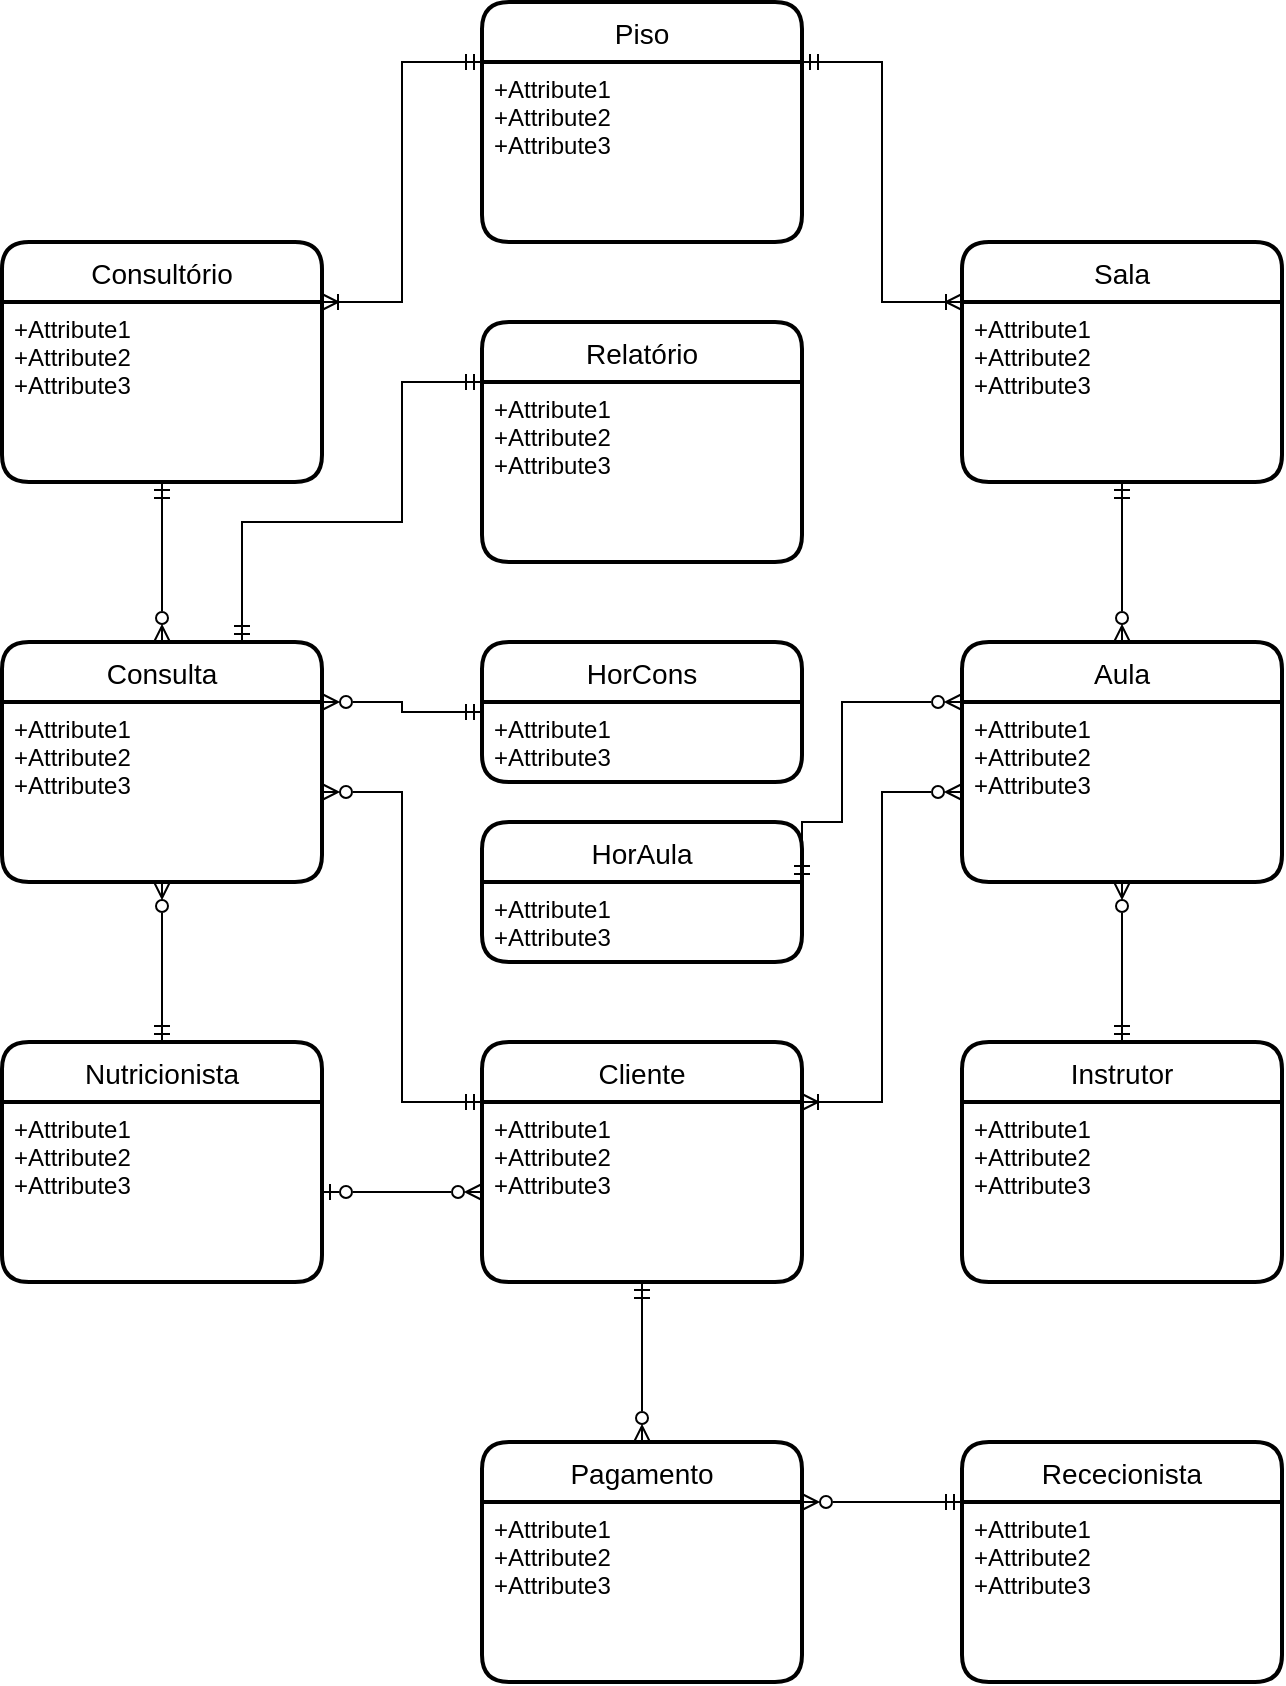 <mxfile version="20.3.0" type="device"><diagram id="R2lEEEUBdFMjLlhIrx00" name="Page-1"><mxGraphModel dx="1422" dy="1957" grid="1" gridSize="10" guides="1" tooltips="1" connect="1" arrows="1" fold="1" page="1" pageScale="1" pageWidth="850" pageHeight="1100" math="0" shadow="0" extFonts="Permanent Marker^https://fonts.googleapis.com/css?family=Permanent+Marker"><root><mxCell id="0"/><mxCell id="1" parent="0"/><mxCell id="jLcF6-i_anMcLLSKExe5-1" value="Rececionista" style="swimlane;childLayout=stackLayout;horizontal=1;startSize=30;horizontalStack=0;rounded=1;fontSize=14;fontStyle=0;strokeWidth=2;resizeParent=0;resizeLast=1;shadow=0;dashed=0;align=center;" vertex="1" parent="1"><mxGeometry x="560" y="280" width="160" height="120" as="geometry"/></mxCell><mxCell id="jLcF6-i_anMcLLSKExe5-2" value="+Attribute1&#10;+Attribute2&#10;+Attribute3" style="align=left;strokeColor=none;fillColor=none;spacingLeft=4;fontSize=12;verticalAlign=top;resizable=0;rotatable=0;part=1;" vertex="1" parent="jLcF6-i_anMcLLSKExe5-1"><mxGeometry y="30" width="160" height="90" as="geometry"/></mxCell><mxCell id="jLcF6-i_anMcLLSKExe5-3" value="HorCons" style="swimlane;childLayout=stackLayout;horizontal=1;startSize=30;horizontalStack=0;rounded=1;fontSize=14;fontStyle=0;strokeWidth=2;resizeParent=0;resizeLast=1;shadow=0;dashed=0;align=center;" vertex="1" parent="1"><mxGeometry x="320" y="-120" width="160" height="70" as="geometry"/></mxCell><mxCell id="jLcF6-i_anMcLLSKExe5-4" value="+Attribute1&#10;+Attribute3" style="align=left;strokeColor=none;fillColor=none;spacingLeft=4;fontSize=12;verticalAlign=top;resizable=0;rotatable=0;part=1;" vertex="1" parent="jLcF6-i_anMcLLSKExe5-3"><mxGeometry y="30" width="160" height="40" as="geometry"/></mxCell><mxCell id="jLcF6-i_anMcLLSKExe5-21" value="Consultório" style="swimlane;childLayout=stackLayout;horizontal=1;startSize=30;horizontalStack=0;rounded=1;fontSize=14;fontStyle=0;strokeWidth=2;resizeParent=0;resizeLast=1;shadow=0;dashed=0;align=center;" vertex="1" parent="1"><mxGeometry x="80" y="-320" width="160" height="120" as="geometry"/></mxCell><mxCell id="jLcF6-i_anMcLLSKExe5-22" value="+Attribute1&#10;+Attribute2&#10;+Attribute3" style="align=left;strokeColor=none;fillColor=none;spacingLeft=4;fontSize=12;verticalAlign=top;resizable=0;rotatable=0;part=1;" vertex="1" parent="jLcF6-i_anMcLLSKExe5-21"><mxGeometry y="30" width="160" height="90" as="geometry"/></mxCell><mxCell id="jLcF6-i_anMcLLSKExe5-23" value="Sala" style="swimlane;childLayout=stackLayout;horizontal=1;startSize=30;horizontalStack=0;rounded=1;fontSize=14;fontStyle=0;strokeWidth=2;resizeParent=0;resizeLast=1;shadow=0;dashed=0;align=center;" vertex="1" parent="1"><mxGeometry x="560" y="-320" width="160" height="120" as="geometry"/></mxCell><mxCell id="jLcF6-i_anMcLLSKExe5-24" value="+Attribute1&#10;+Attribute2&#10;+Attribute3" style="align=left;strokeColor=none;fillColor=none;spacingLeft=4;fontSize=12;verticalAlign=top;resizable=0;rotatable=0;part=1;" vertex="1" parent="jLcF6-i_anMcLLSKExe5-23"><mxGeometry y="30" width="160" height="90" as="geometry"/></mxCell><mxCell id="jLcF6-i_anMcLLSKExe5-25" value="Aula" style="swimlane;childLayout=stackLayout;horizontal=1;startSize=30;horizontalStack=0;rounded=1;fontSize=14;fontStyle=0;strokeWidth=2;resizeParent=0;resizeLast=1;shadow=0;dashed=0;align=center;" vertex="1" parent="1"><mxGeometry x="560" y="-120" width="160" height="120" as="geometry"/></mxCell><mxCell id="jLcF6-i_anMcLLSKExe5-26" value="+Attribute1&#10;+Attribute2&#10;+Attribute3" style="align=left;strokeColor=none;fillColor=none;spacingLeft=4;fontSize=12;verticalAlign=top;resizable=0;rotatable=0;part=1;" vertex="1" parent="jLcF6-i_anMcLLSKExe5-25"><mxGeometry y="30" width="160" height="90" as="geometry"/></mxCell><mxCell id="jLcF6-i_anMcLLSKExe5-27" value="Consulta" style="swimlane;childLayout=stackLayout;horizontal=1;startSize=30;horizontalStack=0;rounded=1;fontSize=14;fontStyle=0;strokeWidth=2;resizeParent=0;resizeLast=1;shadow=0;dashed=0;align=center;" vertex="1" parent="1"><mxGeometry x="80" y="-120" width="160" height="120" as="geometry"/></mxCell><mxCell id="jLcF6-i_anMcLLSKExe5-28" value="+Attribute1&#10;+Attribute2&#10;+Attribute3" style="align=left;strokeColor=none;fillColor=none;spacingLeft=4;fontSize=12;verticalAlign=top;resizable=0;rotatable=0;part=1;" vertex="1" parent="jLcF6-i_anMcLLSKExe5-27"><mxGeometry y="30" width="160" height="90" as="geometry"/></mxCell><mxCell id="jLcF6-i_anMcLLSKExe5-29" value="Pagamento" style="swimlane;childLayout=stackLayout;horizontal=1;startSize=30;horizontalStack=0;rounded=1;fontSize=14;fontStyle=0;strokeWidth=2;resizeParent=0;resizeLast=1;shadow=0;dashed=0;align=center;" vertex="1" parent="1"><mxGeometry x="320" y="280" width="160" height="120" as="geometry"/></mxCell><mxCell id="jLcF6-i_anMcLLSKExe5-30" value="+Attribute1&#10;+Attribute2&#10;+Attribute3" style="align=left;strokeColor=none;fillColor=none;spacingLeft=4;fontSize=12;verticalAlign=top;resizable=0;rotatable=0;part=1;" vertex="1" parent="jLcF6-i_anMcLLSKExe5-29"><mxGeometry y="30" width="160" height="90" as="geometry"/></mxCell><mxCell id="jLcF6-i_anMcLLSKExe5-31" value="Relatório" style="swimlane;childLayout=stackLayout;horizontal=1;startSize=30;horizontalStack=0;rounded=1;fontSize=14;fontStyle=0;strokeWidth=2;resizeParent=0;resizeLast=1;shadow=0;dashed=0;align=center;" vertex="1" parent="1"><mxGeometry x="320" y="-280" width="160" height="120" as="geometry"/></mxCell><mxCell id="jLcF6-i_anMcLLSKExe5-32" value="+Attribute1&#10;+Attribute2&#10;+Attribute3" style="align=left;strokeColor=none;fillColor=none;spacingLeft=4;fontSize=12;verticalAlign=top;resizable=0;rotatable=0;part=1;" vertex="1" parent="jLcF6-i_anMcLLSKExe5-31"><mxGeometry y="30" width="160" height="90" as="geometry"/></mxCell><mxCell id="jLcF6-i_anMcLLSKExe5-33" value="Nutricionista" style="swimlane;childLayout=stackLayout;horizontal=1;startSize=30;horizontalStack=0;rounded=1;fontSize=14;fontStyle=0;strokeWidth=2;resizeParent=0;resizeLast=1;shadow=0;dashed=0;align=center;" vertex="1" parent="1"><mxGeometry x="80" y="80" width="160" height="120" as="geometry"/></mxCell><mxCell id="jLcF6-i_anMcLLSKExe5-34" value="+Attribute1&#10;+Attribute2&#10;+Attribute3" style="align=left;strokeColor=none;fillColor=none;spacingLeft=4;fontSize=12;verticalAlign=top;resizable=0;rotatable=0;part=1;" vertex="1" parent="jLcF6-i_anMcLLSKExe5-33"><mxGeometry y="30" width="160" height="90" as="geometry"/></mxCell><mxCell id="jLcF6-i_anMcLLSKExe5-35" value="Instrutor" style="swimlane;childLayout=stackLayout;horizontal=1;startSize=30;horizontalStack=0;rounded=1;fontSize=14;fontStyle=0;strokeWidth=2;resizeParent=0;resizeLast=1;shadow=0;dashed=0;align=center;" vertex="1" parent="1"><mxGeometry x="560" y="80" width="160" height="120" as="geometry"/></mxCell><mxCell id="jLcF6-i_anMcLLSKExe5-36" value="+Attribute1&#10;+Attribute2&#10;+Attribute3" style="align=left;strokeColor=none;fillColor=none;spacingLeft=4;fontSize=12;verticalAlign=top;resizable=0;rotatable=0;part=1;" vertex="1" parent="jLcF6-i_anMcLLSKExe5-35"><mxGeometry y="30" width="160" height="90" as="geometry"/></mxCell><mxCell id="jLcF6-i_anMcLLSKExe5-37" value="Cliente" style="swimlane;childLayout=stackLayout;horizontal=1;startSize=30;horizontalStack=0;rounded=1;fontSize=14;fontStyle=0;strokeWidth=2;resizeParent=0;resizeLast=1;shadow=0;dashed=0;align=center;" vertex="1" parent="1"><mxGeometry x="320" y="80" width="160" height="120" as="geometry"/></mxCell><mxCell id="jLcF6-i_anMcLLSKExe5-38" value="+Attribute1&#10;+Attribute2&#10;+Attribute3" style="align=left;strokeColor=none;fillColor=none;spacingLeft=4;fontSize=12;verticalAlign=top;resizable=0;rotatable=0;part=1;" vertex="1" parent="jLcF6-i_anMcLLSKExe5-37"><mxGeometry y="30" width="160" height="90" as="geometry"/></mxCell><mxCell id="jLcF6-i_anMcLLSKExe5-67" value="Piso" style="swimlane;childLayout=stackLayout;horizontal=1;startSize=30;horizontalStack=0;rounded=1;fontSize=14;fontStyle=0;strokeWidth=2;resizeParent=0;resizeLast=1;shadow=0;dashed=0;align=center;" vertex="1" parent="1"><mxGeometry x="320" y="-440" width="160" height="120" as="geometry"/></mxCell><mxCell id="jLcF6-i_anMcLLSKExe5-68" value="+Attribute1&#10;+Attribute2&#10;+Attribute3" style="align=left;strokeColor=none;fillColor=none;spacingLeft=4;fontSize=12;verticalAlign=top;resizable=0;rotatable=0;part=1;" vertex="1" parent="jLcF6-i_anMcLLSKExe5-67"><mxGeometry y="30" width="160" height="90" as="geometry"/></mxCell><mxCell id="jLcF6-i_anMcLLSKExe5-71" value="" style="edgeStyle=orthogonalEdgeStyle;fontSize=12;html=1;endArrow=ERoneToMany;startArrow=ERmandOne;rounded=0;entryX=1;entryY=0.25;entryDx=0;entryDy=0;exitX=0;exitY=0;exitDx=0;exitDy=0;" edge="1" parent="1" source="jLcF6-i_anMcLLSKExe5-68" target="jLcF6-i_anMcLLSKExe5-21"><mxGeometry width="100" height="100" relative="1" as="geometry"><mxPoint x="-110" y="-180" as="sourcePoint"/><mxPoint x="-10" y="-280" as="targetPoint"/><Array as="points"><mxPoint x="280" y="-410"/><mxPoint x="280" y="-290"/></Array></mxGeometry></mxCell><mxCell id="jLcF6-i_anMcLLSKExe5-72" value="" style="edgeStyle=orthogonalEdgeStyle;fontSize=12;html=1;endArrow=ERoneToMany;startArrow=ERmandOne;rounded=0;entryX=0;entryY=0;entryDx=0;entryDy=0;exitX=1;exitY=0;exitDx=0;exitDy=0;" edge="1" parent="1" source="jLcF6-i_anMcLLSKExe5-68" target="jLcF6-i_anMcLLSKExe5-24"><mxGeometry width="100" height="100" relative="1" as="geometry"><mxPoint x="330" y="-440" as="sourcePoint"/><mxPoint x="170" y="-310" as="targetPoint"/><Array as="points"><mxPoint x="520" y="-410"/><mxPoint x="520" y="-290"/></Array></mxGeometry></mxCell><mxCell id="jLcF6-i_anMcLLSKExe5-73" value="" style="edgeStyle=orthogonalEdgeStyle;fontSize=12;html=1;endArrow=ERzeroToMany;startArrow=ERmandOne;rounded=0;entryX=0.5;entryY=0;entryDx=0;entryDy=0;exitX=0.5;exitY=1;exitDx=0;exitDy=0;endFill=0;" edge="1" parent="1" source="jLcF6-i_anMcLLSKExe5-24" target="jLcF6-i_anMcLLSKExe5-25"><mxGeometry width="100" height="100" relative="1" as="geometry"><mxPoint x="340" y="-430" as="sourcePoint"/><mxPoint x="180" y="-300" as="targetPoint"/><Array as="points"><mxPoint x="640" y="-160"/><mxPoint x="640" y="-160"/></Array></mxGeometry></mxCell><mxCell id="jLcF6-i_anMcLLSKExe5-74" value="" style="edgeStyle=orthogonalEdgeStyle;fontSize=12;html=1;endArrow=ERzeroToMany;startArrow=ERmandOne;rounded=0;entryX=0.5;entryY=1;entryDx=0;entryDy=0;exitX=0.5;exitY=0;exitDx=0;exitDy=0;endFill=0;" edge="1" parent="1" source="jLcF6-i_anMcLLSKExe5-35" target="jLcF6-i_anMcLLSKExe5-26"><mxGeometry width="100" height="100" relative="1" as="geometry"><mxPoint x="650" y="-190" as="sourcePoint"/><mxPoint x="650" y="-110" as="targetPoint"/><Array as="points"><mxPoint x="640" y="40"/><mxPoint x="640" y="40"/></Array></mxGeometry></mxCell><mxCell id="jLcF6-i_anMcLLSKExe5-75" value="" style="edgeStyle=orthogonalEdgeStyle;fontSize=12;html=1;endArrow=ERoneToMany;startArrow=ERzeroToMany;rounded=0;entryX=1;entryY=0;entryDx=0;entryDy=0;exitX=0;exitY=0.5;exitDx=0;exitDy=0;endFill=0;startFill=0;" edge="1" parent="1" source="jLcF6-i_anMcLLSKExe5-26" target="jLcF6-i_anMcLLSKExe5-38"><mxGeometry width="100" height="100" relative="1" as="geometry"><mxPoint x="650" y="90" as="sourcePoint"/><mxPoint x="650" y="10" as="targetPoint"/><Array as="points"><mxPoint x="520" y="-45"/><mxPoint x="520" y="110"/></Array></mxGeometry></mxCell><mxCell id="jLcF6-i_anMcLLSKExe5-76" value="" style="edgeStyle=orthogonalEdgeStyle;fontSize=12;html=1;endArrow=ERzeroToMany;startArrow=ERmandOne;rounded=0;entryX=1;entryY=0;entryDx=0;entryDy=0;exitX=0;exitY=0;exitDx=0;exitDy=0;endFill=0;" edge="1" parent="1" source="jLcF6-i_anMcLLSKExe5-2" target="jLcF6-i_anMcLLSKExe5-30"><mxGeometry width="100" height="100" relative="1" as="geometry"><mxPoint x="650" y="90" as="sourcePoint"/><mxPoint x="650" y="10" as="targetPoint"/><Array as="points"><mxPoint x="520" y="310"/><mxPoint x="520" y="310"/></Array></mxGeometry></mxCell><mxCell id="jLcF6-i_anMcLLSKExe5-77" value="" style="edgeStyle=orthogonalEdgeStyle;fontSize=12;html=1;endArrow=ERzeroToMany;startArrow=ERmandOne;rounded=0;entryX=0.5;entryY=0;entryDx=0;entryDy=0;exitX=0.5;exitY=1;exitDx=0;exitDy=0;endFill=0;" edge="1" parent="1" source="jLcF6-i_anMcLLSKExe5-38" target="jLcF6-i_anMcLLSKExe5-29"><mxGeometry width="100" height="100" relative="1" as="geometry"><mxPoint x="570" y="320" as="sourcePoint"/><mxPoint x="490" y="320" as="targetPoint"/><Array as="points"/></mxGeometry></mxCell><mxCell id="jLcF6-i_anMcLLSKExe5-78" value="" style="edgeStyle=orthogonalEdgeStyle;fontSize=12;html=1;endArrow=ERzeroToMany;startArrow=ERzeroToOne;rounded=0;entryX=0;entryY=0.5;entryDx=0;entryDy=0;exitX=1;exitY=0.5;exitDx=0;exitDy=0;endFill=0;startFill=0;" edge="1" parent="1" source="jLcF6-i_anMcLLSKExe5-34" target="jLcF6-i_anMcLLSKExe5-38"><mxGeometry width="100" height="100" relative="1" as="geometry"><mxPoint x="410" y="210" as="sourcePoint"/><mxPoint x="410" y="290" as="targetPoint"/><Array as="points"><mxPoint x="290" y="155"/><mxPoint x="290" y="155"/></Array></mxGeometry></mxCell><mxCell id="jLcF6-i_anMcLLSKExe5-79" value="" style="edgeStyle=orthogonalEdgeStyle;fontSize=12;html=1;endArrow=ERzeroToMany;startArrow=ERmandOne;rounded=0;entryX=0.5;entryY=1;entryDx=0;entryDy=0;exitX=0.5;exitY=0;exitDx=0;exitDy=0;endFill=0;startFill=0;" edge="1" parent="1" source="jLcF6-i_anMcLLSKExe5-33" target="jLcF6-i_anMcLLSKExe5-28"><mxGeometry width="100" height="100" relative="1" as="geometry"><mxPoint x="250" y="120" as="sourcePoint"/><mxPoint x="330" y="120" as="targetPoint"/><Array as="points"><mxPoint x="160" y="50"/><mxPoint x="160" y="50"/></Array></mxGeometry></mxCell><mxCell id="jLcF6-i_anMcLLSKExe5-80" value="" style="edgeStyle=orthogonalEdgeStyle;fontSize=12;html=1;endArrow=ERzeroToMany;startArrow=ERmandOne;rounded=0;exitX=0.5;exitY=1;exitDx=0;exitDy=0;endFill=0;startFill=0;entryX=0.5;entryY=0;entryDx=0;entryDy=0;" edge="1" parent="1" source="jLcF6-i_anMcLLSKExe5-22" target="jLcF6-i_anMcLLSKExe5-27"><mxGeometry width="100" height="100" relative="1" as="geometry"><mxPoint x="170" y="90" as="sourcePoint"/><mxPoint x="180" y="-160" as="targetPoint"/><Array as="points"><mxPoint x="160" y="-140"/><mxPoint x="160" y="-140"/></Array></mxGeometry></mxCell><mxCell id="jLcF6-i_anMcLLSKExe5-81" value="" style="fontSize=12;html=1;endArrow=ERzeroToMany;startArrow=ERmandOne;rounded=0;entryX=1;entryY=0.5;entryDx=0;entryDy=0;exitX=0;exitY=0;exitDx=0;exitDy=0;endFill=0;startFill=0;edgeStyle=orthogonalEdgeStyle;" edge="1" parent="1" source="jLcF6-i_anMcLLSKExe5-38" target="jLcF6-i_anMcLLSKExe5-28"><mxGeometry width="100" height="100" relative="1" as="geometry"><mxPoint x="250" y="120" as="sourcePoint"/><mxPoint x="330" y="120" as="targetPoint"/><Array as="points"><mxPoint x="280" y="110"/><mxPoint x="280" y="-45"/></Array></mxGeometry></mxCell><mxCell id="jLcF6-i_anMcLLSKExe5-82" value="HorAula" style="swimlane;childLayout=stackLayout;horizontal=1;startSize=30;horizontalStack=0;rounded=1;fontSize=14;fontStyle=0;strokeWidth=2;resizeParent=0;resizeLast=1;shadow=0;dashed=0;align=center;" vertex="1" parent="1"><mxGeometry x="320" y="-30" width="160" height="70" as="geometry"/></mxCell><mxCell id="jLcF6-i_anMcLLSKExe5-83" value="+Attribute1&#10;+Attribute3" style="align=left;strokeColor=none;fillColor=none;spacingLeft=4;fontSize=12;verticalAlign=top;resizable=0;rotatable=0;part=1;" vertex="1" parent="jLcF6-i_anMcLLSKExe5-82"><mxGeometry y="30" width="160" height="40" as="geometry"/></mxCell><mxCell id="jLcF6-i_anMcLLSKExe5-85" value="" style="edgeStyle=orthogonalEdgeStyle;fontSize=12;html=1;endArrow=ERmandOne;startArrow=ERmandOne;rounded=0;entryX=0;entryY=0;entryDx=0;entryDy=0;exitX=0.75;exitY=0;exitDx=0;exitDy=0;" edge="1" parent="1" source="jLcF6-i_anMcLLSKExe5-27" target="jLcF6-i_anMcLLSKExe5-32"><mxGeometry width="100" height="100" relative="1" as="geometry"><mxPoint x="-210" y="150" as="sourcePoint"/><mxPoint x="-110" y="50" as="targetPoint"/><Array as="points"><mxPoint x="200" y="-180"/><mxPoint x="280" y="-180"/><mxPoint x="280" y="-250"/></Array></mxGeometry></mxCell><mxCell id="jLcF6-i_anMcLLSKExe5-86" value="" style="edgeStyle=orthogonalEdgeStyle;fontSize=12;html=1;endArrow=ERzeroToMany;startArrow=ERmandOne;rounded=0;exitX=0;exitY=0.5;exitDx=0;exitDy=0;endFill=0;startFill=0;entryX=1;entryY=0;entryDx=0;entryDy=0;" edge="1" parent="1" source="jLcF6-i_anMcLLSKExe5-3" target="jLcF6-i_anMcLLSKExe5-28"><mxGeometry width="100" height="100" relative="1" as="geometry"><mxPoint x="170" y="-190" as="sourcePoint"/><mxPoint x="170" y="-110" as="targetPoint"/><Array as="points"><mxPoint x="280" y="-85"/><mxPoint x="280" y="-90"/></Array></mxGeometry></mxCell><mxCell id="jLcF6-i_anMcLLSKExe5-87" value="" style="edgeStyle=orthogonalEdgeStyle;fontSize=12;html=1;endArrow=ERzeroToMany;startArrow=ERmandOne;rounded=0;exitX=1;exitY=0;exitDx=0;exitDy=0;endFill=0;startFill=0;entryX=0;entryY=0;entryDx=0;entryDy=0;" edge="1" parent="1" source="jLcF6-i_anMcLLSKExe5-83" target="jLcF6-i_anMcLLSKExe5-26"><mxGeometry width="100" height="100" relative="1" as="geometry"><mxPoint x="330" y="-115" as="sourcePoint"/><mxPoint x="250" y="-80" as="targetPoint"/><Array as="points"><mxPoint x="500" y="-30"/><mxPoint x="500" y="-90"/></Array></mxGeometry></mxCell></root></mxGraphModel></diagram></mxfile>